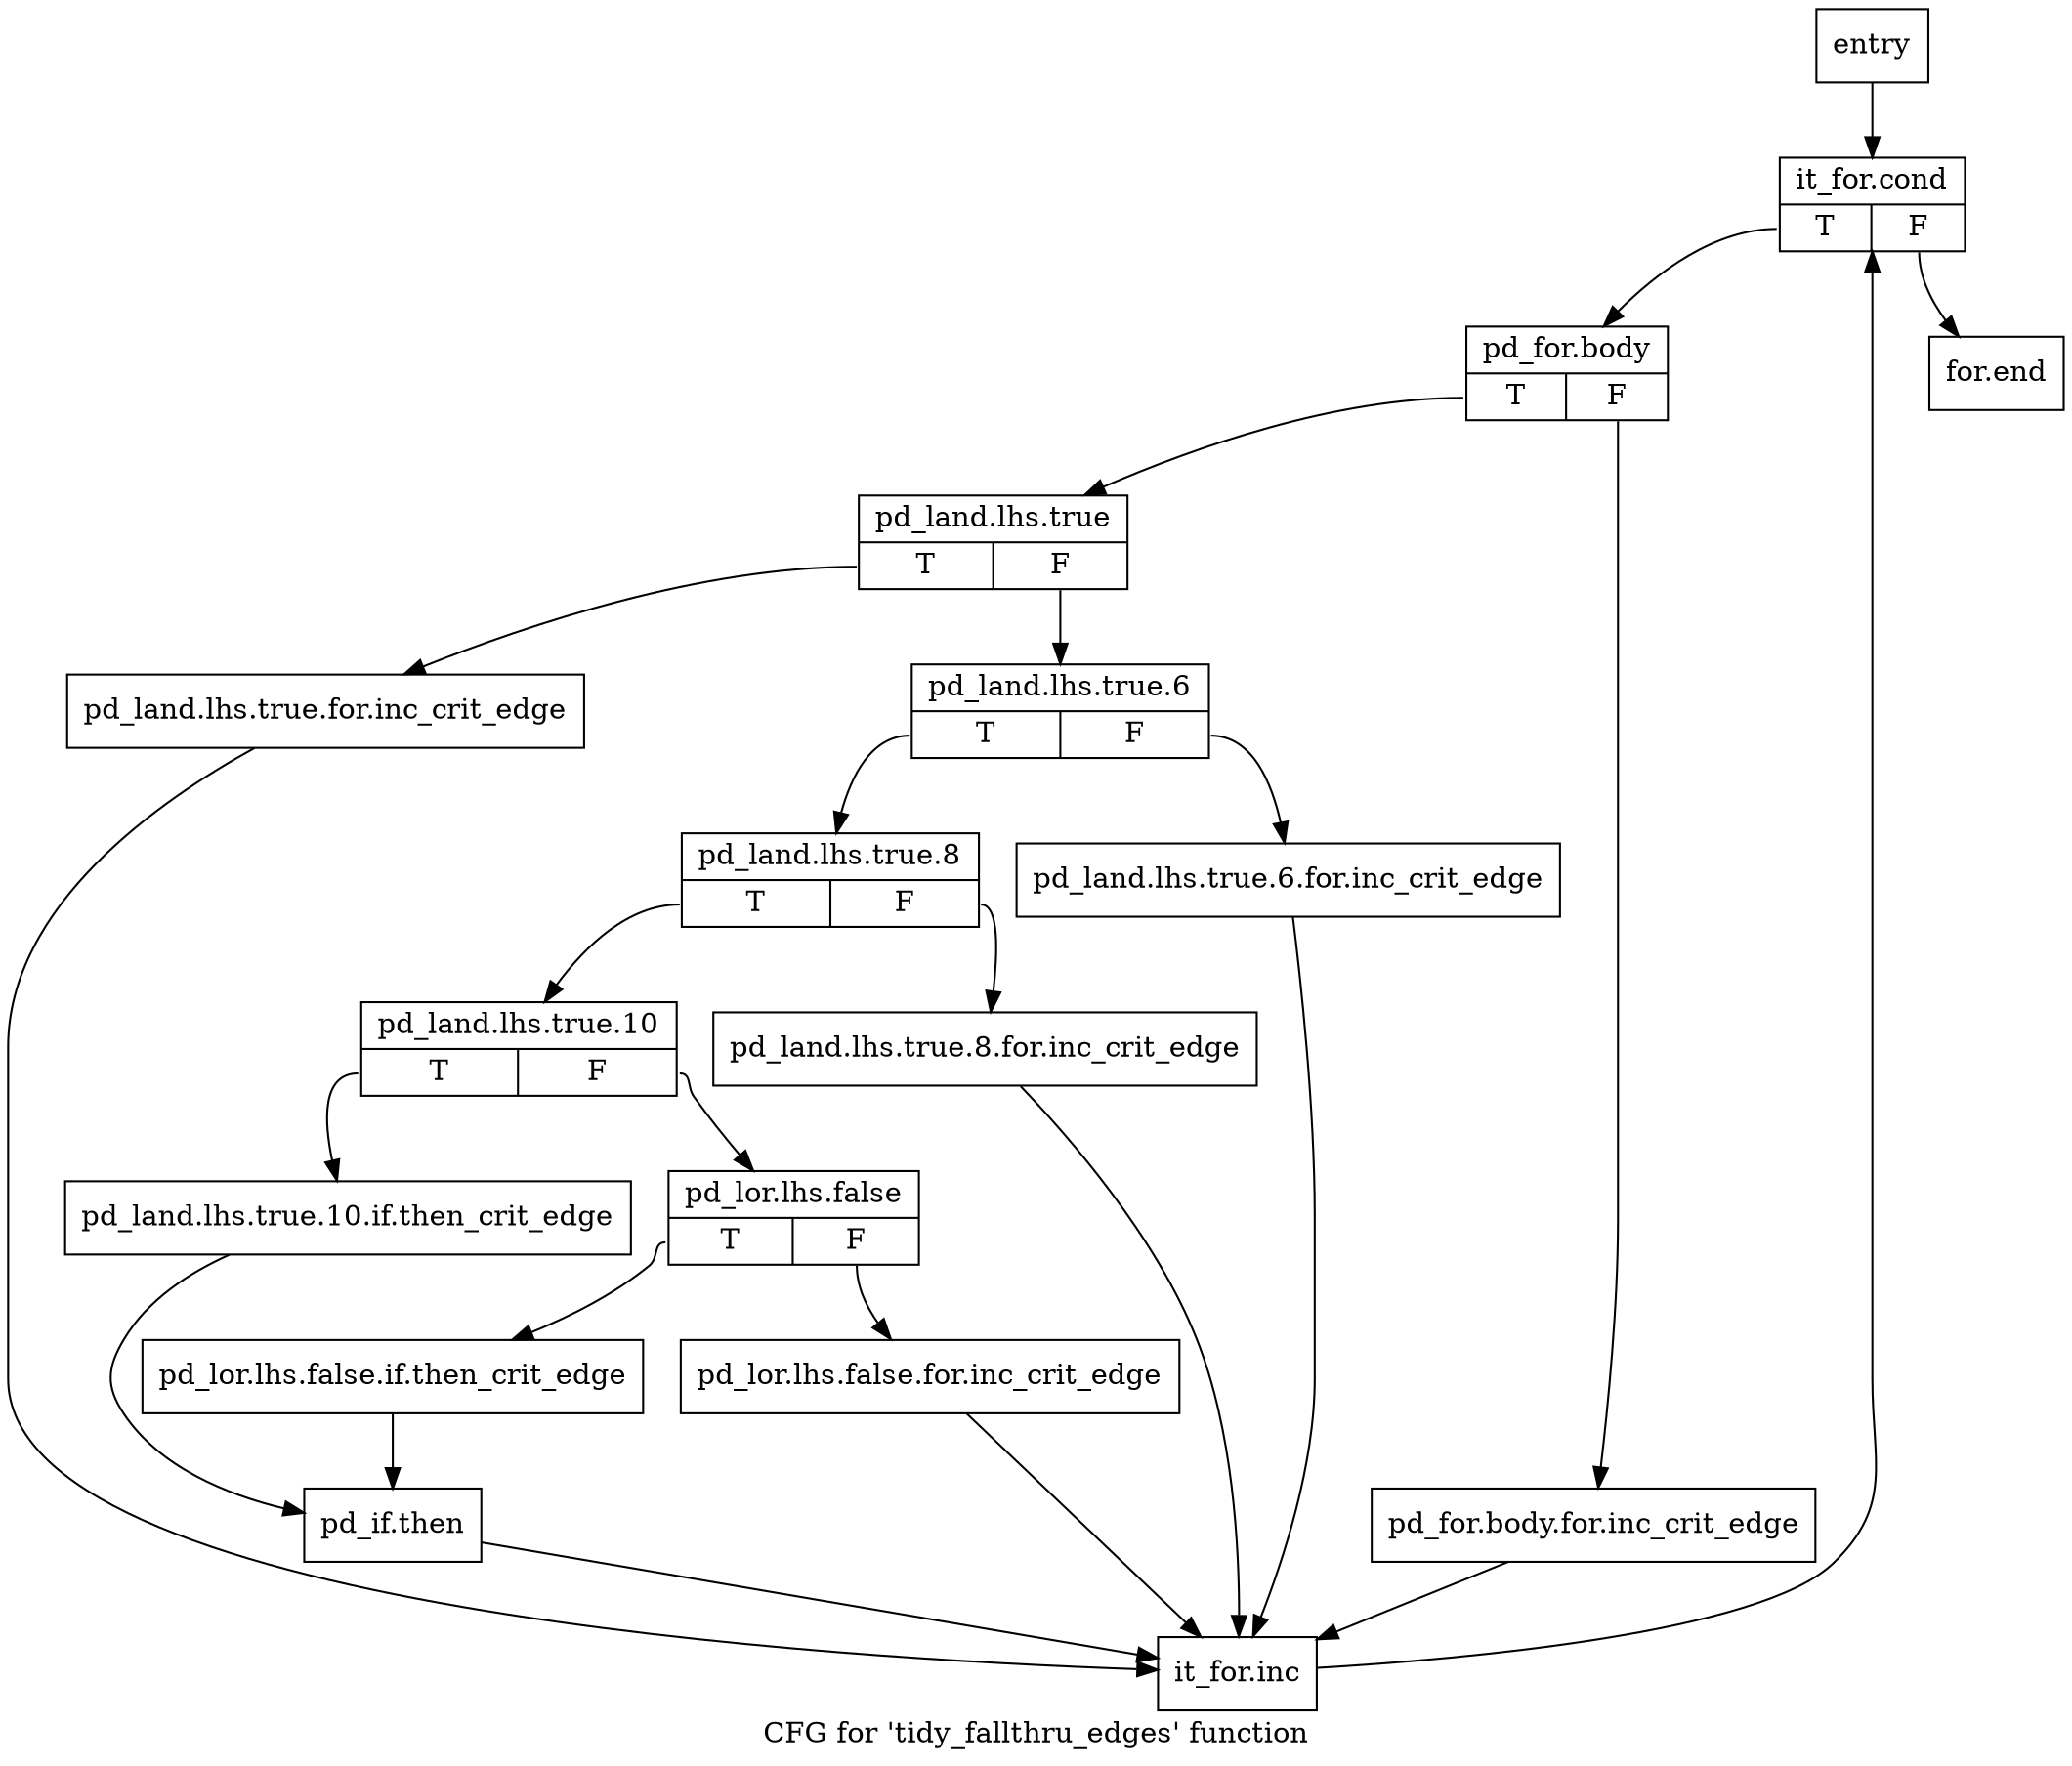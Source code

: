 digraph "CFG for 'tidy_fallthru_edges' function" {
	label="CFG for 'tidy_fallthru_edges' function";

	Node0x30e5670 [shape=record,label="{entry}"];
	Node0x30e5670 -> Node0x30e56c0;
	Node0x30e56c0 [shape=record,label="{it_for.cond|{<s0>T|<s1>F}}"];
	Node0x30e56c0:s0 -> Node0x30e5710;
	Node0x30e56c0:s1 -> Node0x30e5bc0;
	Node0x30e5710 [shape=record,label="{pd_for.body|{<s0>T|<s1>F}}"];
	Node0x30e5710:s0 -> Node0x30e57b0;
	Node0x30e5710:s1 -> Node0x30e5760;
	Node0x30e5760 [shape=record,label="{pd_for.body.for.inc_crit_edge}"];
	Node0x30e5760 -> Node0x30e5b70;
	Node0x30e57b0 [shape=record,label="{pd_land.lhs.true|{<s0>T|<s1>F}}"];
	Node0x30e57b0:s0 -> Node0x30e5800;
	Node0x30e57b0:s1 -> Node0x30e5850;
	Node0x30e5800 [shape=record,label="{pd_land.lhs.true.for.inc_crit_edge}"];
	Node0x30e5800 -> Node0x30e5b70;
	Node0x30e5850 [shape=record,label="{pd_land.lhs.true.6|{<s0>T|<s1>F}}"];
	Node0x30e5850:s0 -> Node0x30e58f0;
	Node0x30e5850:s1 -> Node0x30e58a0;
	Node0x30e58a0 [shape=record,label="{pd_land.lhs.true.6.for.inc_crit_edge}"];
	Node0x30e58a0 -> Node0x30e5b70;
	Node0x30e58f0 [shape=record,label="{pd_land.lhs.true.8|{<s0>T|<s1>F}}"];
	Node0x30e58f0:s0 -> Node0x30e5990;
	Node0x30e58f0:s1 -> Node0x30e5940;
	Node0x30e5940 [shape=record,label="{pd_land.lhs.true.8.for.inc_crit_edge}"];
	Node0x30e5940 -> Node0x30e5b70;
	Node0x30e5990 [shape=record,label="{pd_land.lhs.true.10|{<s0>T|<s1>F}}"];
	Node0x30e5990:s0 -> Node0x30e59e0;
	Node0x30e5990:s1 -> Node0x30e5a30;
	Node0x30e59e0 [shape=record,label="{pd_land.lhs.true.10.if.then_crit_edge}"];
	Node0x30e59e0 -> Node0x30e5b20;
	Node0x30e5a30 [shape=record,label="{pd_lor.lhs.false|{<s0>T|<s1>F}}"];
	Node0x30e5a30:s0 -> Node0x30e5ad0;
	Node0x30e5a30:s1 -> Node0x30e5a80;
	Node0x30e5a80 [shape=record,label="{pd_lor.lhs.false.for.inc_crit_edge}"];
	Node0x30e5a80 -> Node0x30e5b70;
	Node0x30e5ad0 [shape=record,label="{pd_lor.lhs.false.if.then_crit_edge}"];
	Node0x30e5ad0 -> Node0x30e5b20;
	Node0x30e5b20 [shape=record,label="{pd_if.then}"];
	Node0x30e5b20 -> Node0x30e5b70;
	Node0x30e5b70 [shape=record,label="{it_for.inc}"];
	Node0x30e5b70 -> Node0x30e56c0;
	Node0x30e5bc0 [shape=record,label="{for.end}"];
}
